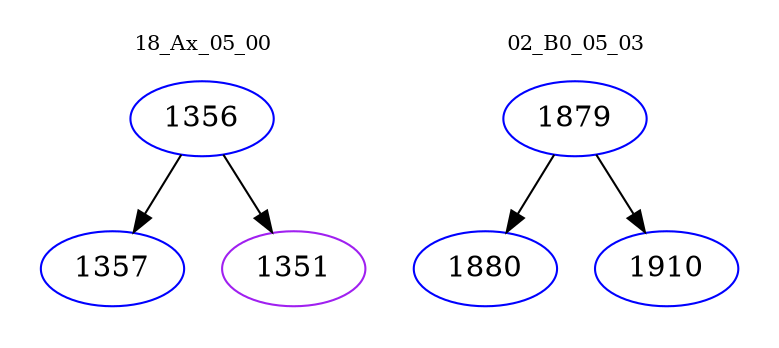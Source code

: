 digraph{
subgraph cluster_0 {
color = white
label = "18_Ax_05_00";
fontsize=10;
T0_1356 [label="1356", color="blue"]
T0_1356 -> T0_1357 [color="black"]
T0_1357 [label="1357", color="blue"]
T0_1356 -> T0_1351 [color="black"]
T0_1351 [label="1351", color="purple"]
}
subgraph cluster_1 {
color = white
label = "02_B0_05_03";
fontsize=10;
T1_1879 [label="1879", color="blue"]
T1_1879 -> T1_1880 [color="black"]
T1_1880 [label="1880", color="blue"]
T1_1879 -> T1_1910 [color="black"]
T1_1910 [label="1910", color="blue"]
}
}
